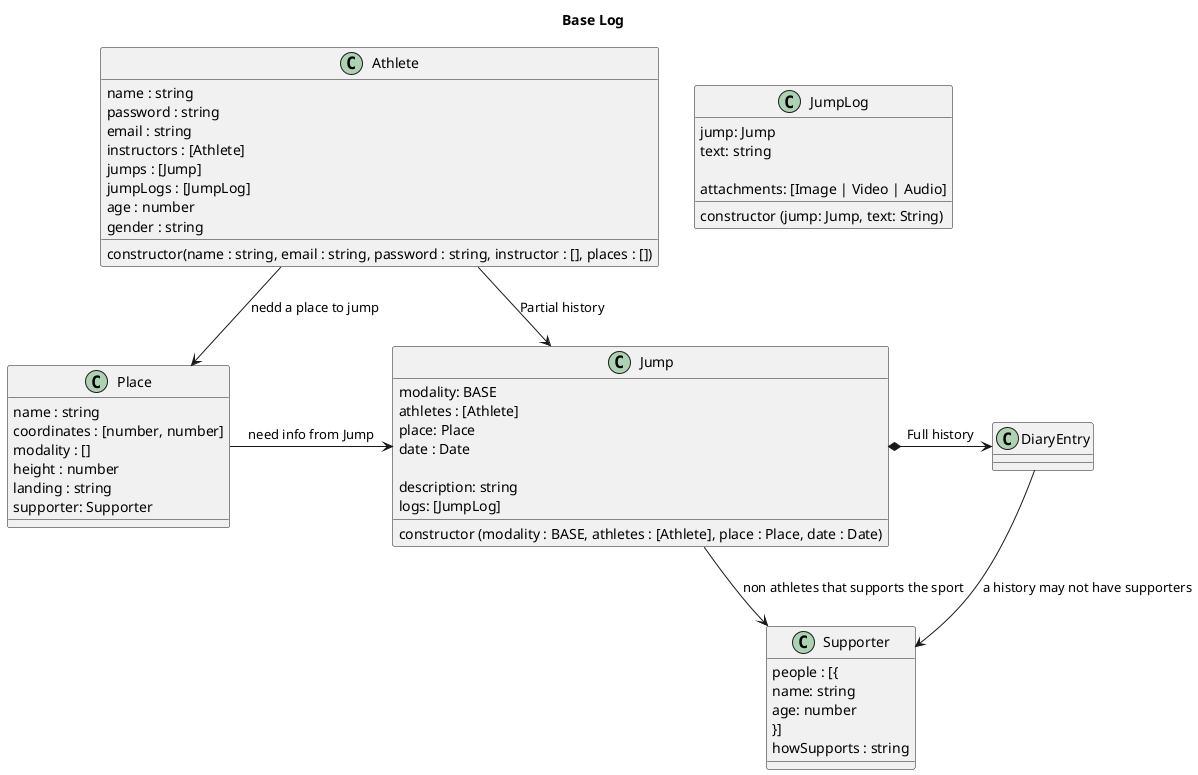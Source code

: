 @startuml Base Log
Title Base Log

'non Athletes that supports the sport
class Supporter {
' a supporter can associate with a place or a person
people : [{
  name: string
  age: number
}]
howSupports : string
}

class Place {
name : string
coordinates : [number, number]
modality : []
height : number
landing : string
supporter: Supporter
'add child: exitPoint
}

class Athlete {
name : string
password : string
email : string
instructors : [Athlete]
jumps : [Jump]
jumpLogs : [JumpLog]
age : number
gender : string

constructor(name : string, email : string, password : string, instructor : [], places : [])
}

class Jump {
' addJump(Jump)
' Verify: if that place exists
' Verify: if you are linked in date and place with a Jump
modality: BASE
athletes : [Athlete]
place: Place
date : Date

' this is a sinopse
description: string
logs: [JumpLog]

constructor (modality : BASE, athletes : [Athlete], place : Place, date : Date)
}

class JumpLog {
jump: Jump
' this is the full history text
text: string

attachments: [Image | Video | Audio]

constructor (jump: Jump, text: String)
}



' Head *- Hand : composition
' Parent o-- IndependentChild : agregation
' Need --> Use : association

Athlete --> Place : nedd a place to jump
Athlete -> Jump : Partial history

Place -> Jump : need info from Jump
Jump *-> DiaryEntry : Full history
Jump --> Supporter : non athletes that supports the sport
DiaryEntry --> Supporter : a history may not have supporters

@enduml



